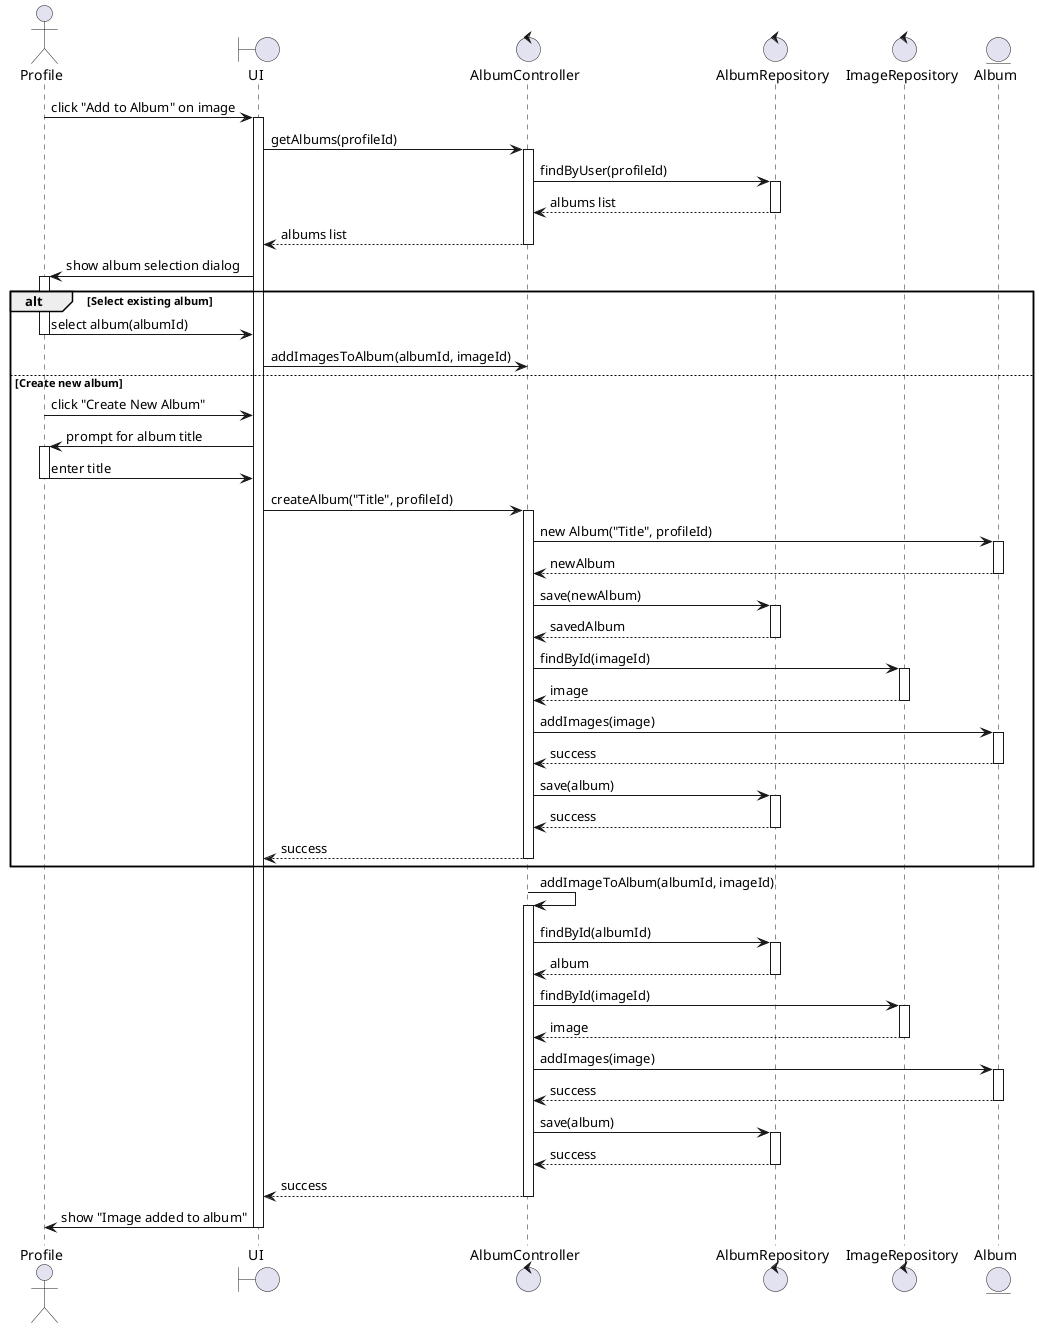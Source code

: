 @startuml

actor Profile
boundary "UI" as UI
control "AlbumController" as AC
control "AlbumRepository" as AR
control "ImageRepository" as IR
entity "Album" as A

Profile -> UI: click "Add to Album" on image
activate UI

UI -> AC: getAlbums(profileId)
activate AC
AC -> AR: findByUser(profileId)
activate AR
AR --> AC: albums list
deactivate AR
AC --> UI: albums list
deactivate AC

UI -> Profile: show album selection dialog
activate Profile

alt Select existing album
    Profile -> UI: select album(albumId)
    deactivate Profile

    UI -> AC: addImagesToAlbum(albumId, imageId)

else Create new album
    Profile -> UI: click "Create New Album"
    deactivate Profile

    UI -> Profile: prompt for album title
    activate Profile
    Profile -> UI: enter title
    deactivate Profile

    UI -> AC: createAlbum("Title", profileId)
    activate AC

    AC -> A: new Album("Title", profileId)
    activate A
    A --> AC: newAlbum
    deactivate A

    AC -> AR: save(newAlbum)
    activate AR
    AR --> AC: savedAlbum
    deactivate AR

    AC -> IR: findById(imageId)
    activate IR
    IR --> AC: image
    deactivate IR

    AC -> A: addImages(image)
    activate A
    A --> AC: success
    deactivate A

    AC -> AR: save(album)
    activate AR
    AR --> AC: success
    deactivate AR

    AC --> UI: success
    deactivate AC
end

AC -> AC: addImageToAlbum(albumId, imageId)
activate AC
AC -> AR: findById(albumId)
activate AR
AR --> AC: album
deactivate AR

AC -> IR: findById(imageId)
activate IR
IR --> AC: image
deactivate IR

AC -> A: addImages(image)
activate A
A --> AC: success
deactivate A

AC -> AR: save(album)
activate AR
AR --> AC: success
deactivate AR

AC --> UI: success
deactivate AC

UI -> Profile: show "Image added to album"
deactivate UI

@enduml
